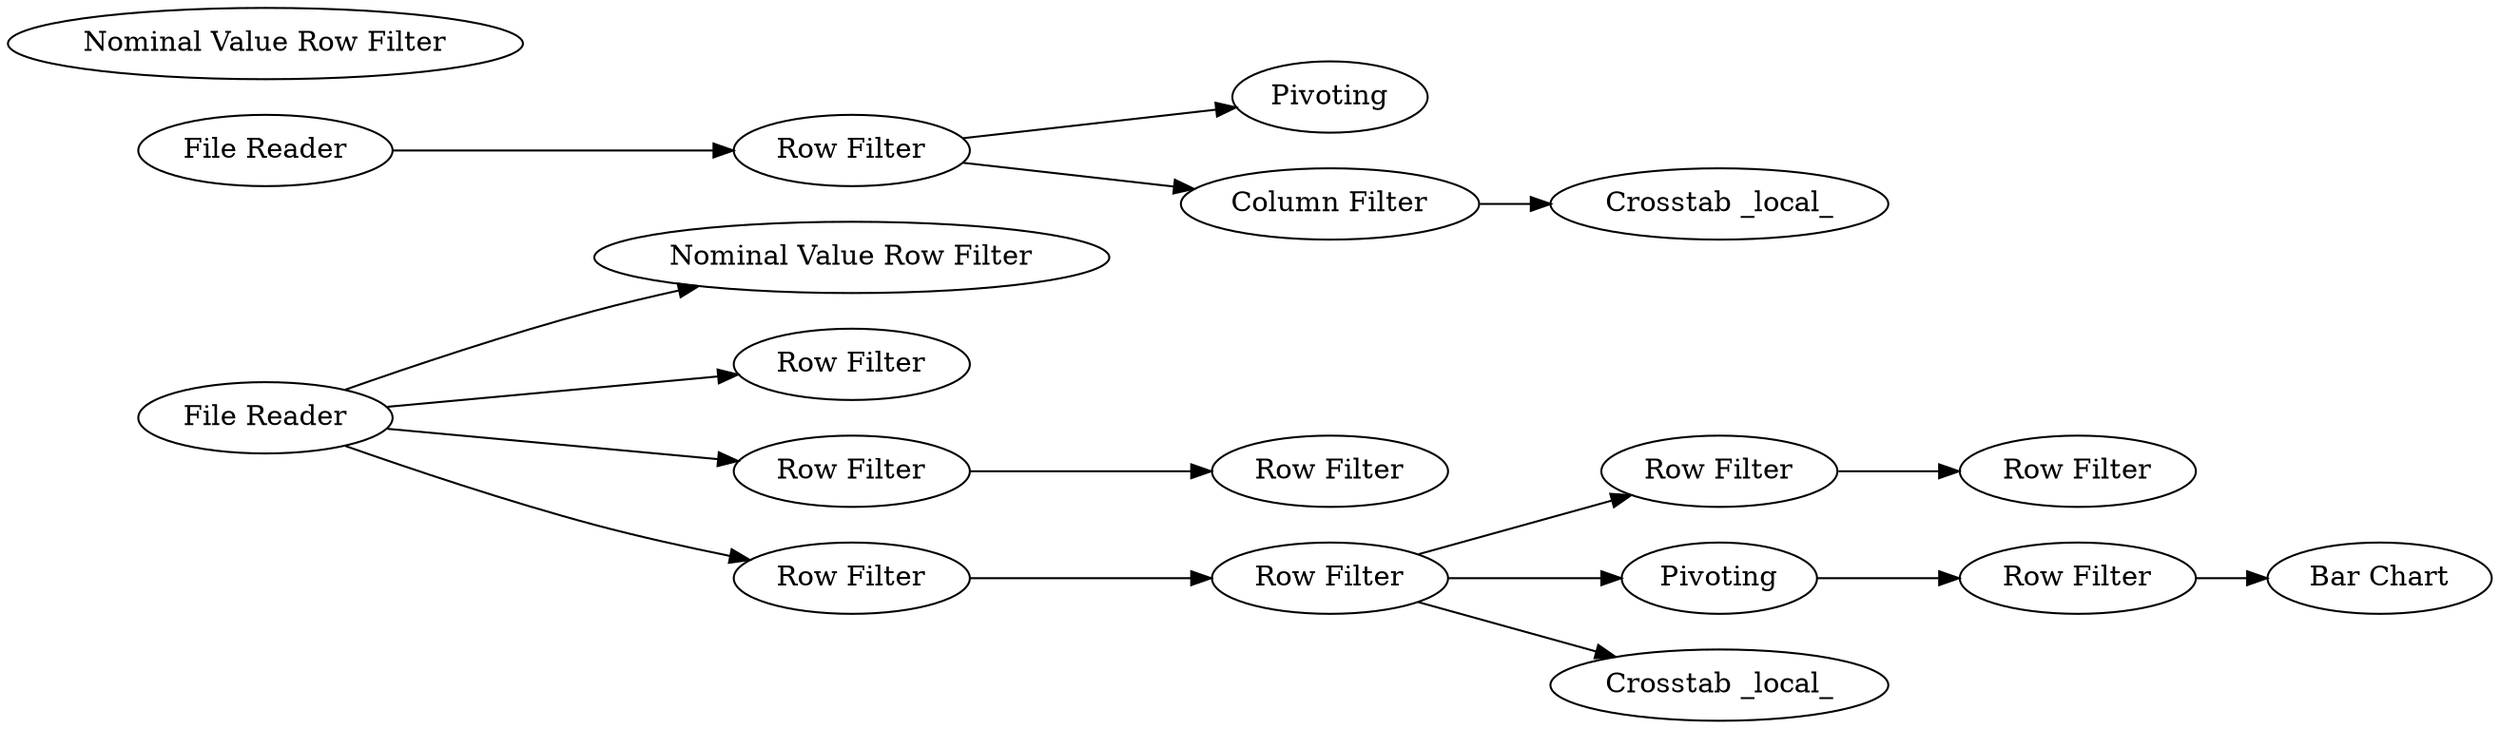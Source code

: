 digraph {
	1 [label="File Reader"]
	2 [label="File Reader"]
	3 [label="Row Filter"]
	4 [label=Pivoting]
	5 [label="Crosstab _local_"]
	6 [label="Column Filter"]
	7 [label="Row Filter"]
	8 [label="Nominal Value Row Filter"]
	19 [label=Pivoting]
	20 [label="Row Filter"]
	21 [label="Row Filter"]
	22 [label="Row Filter"]
	23 [label="Row Filter"]
	24 [label="Row Filter"]
	25 [label="Row Filter"]
	26 [label="Crosstab _local_"]
	27 [label="Bar Chart"]
	28 [label="Row Filter"]
	29 [label="Nominal Value Row Filter"]
	1 -> 8
	1 -> 21
	1 -> 22
	1 -> 24
	2 -> 3
	3 -> 6
	3 -> 4
	6 -> 5
	7 -> 20
	19 -> 28
	22 -> 23
	24 -> 25
	25 -> 26
	25 -> 19
	25 -> 7
	28 -> 27
	rankdir=LR
}
